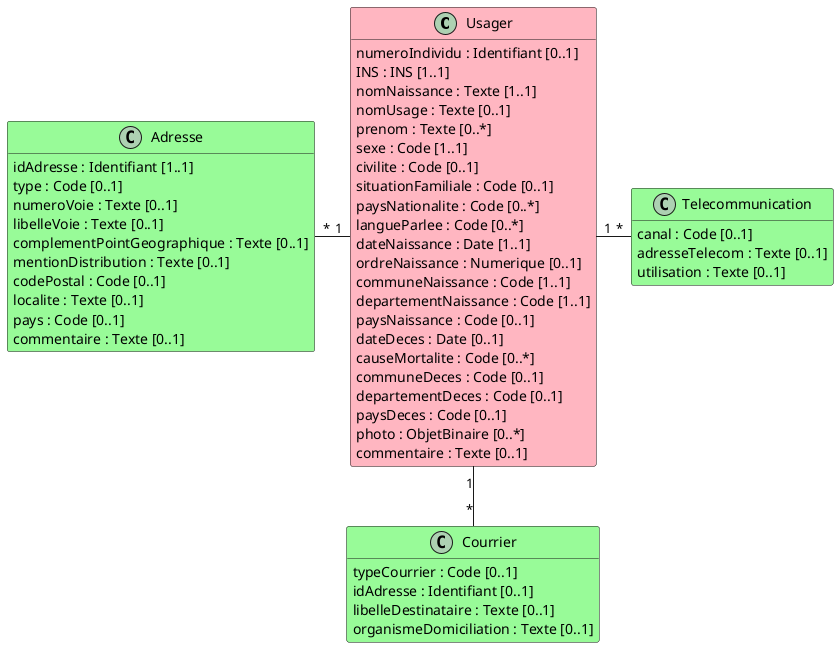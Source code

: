 @startuml

hide empty methods

class Usager #LightPink {
    numeroIndividu : Identifiant [0..1]
    INS : INS [1..1]
    nomNaissance : Texte [1..1]
    nomUsage : Texte [0..1]
    prenom : Texte [0..*]
    sexe : Code [1..1]
    civilite : Code [0..1]
    situationFamiliale : Code [0..1]
    paysNationalite : Code [0..*]
    langueParlee : Code [0..*]
    dateNaissance : Date [1..1]
    ordreNaissance : Numerique [0..1]
    communeNaissance : Code [1..1]
    departementNaissance : Code [1..1]
    paysNaissance : Code [0..1]
    dateDeces : Date [0..1]
    causeMortalite : Code [0..*]
    communeDeces : Code [0..1]
    departementDeces : Code [0..1]
    paysDeces : Code [0..1]
    photo : ObjetBinaire [0..*]
    commentaire : Texte [0..1]
}

class Adresse #PaleGreen {
    idAdresse : Identifiant [1..1]
    type : Code [0..1]
    numeroVoie : Texte [0..1]
    libelleVoie : Texte [0..1]
    complementPointGeographique : Texte [0..1]
    mentionDistribution : Texte [0..1]
    codePostal : Code [0..1]
    localite : Texte [0..1]
    pays : Code [0..1]
    commentaire : Texte [0..1]
}

class Telecommunication #PaleGreen {
    canal : Code [0..1]
    adresseTelecom : Texte [0..1]
    utilisation : Texte [0..1]
}

class Courrier #PaleGreen {
    typeCourrier : Code [0..1]
    idAdresse : Identifiant [0..1]
    libelleDestinataire : Texte [0..1]
    organismeDomiciliation : Texte [0..1]
}

Adresse "*" - "1" Usager
Usager "1" - "*" Telecommunication
Usager "1" -- "*" Courrier

@enduml